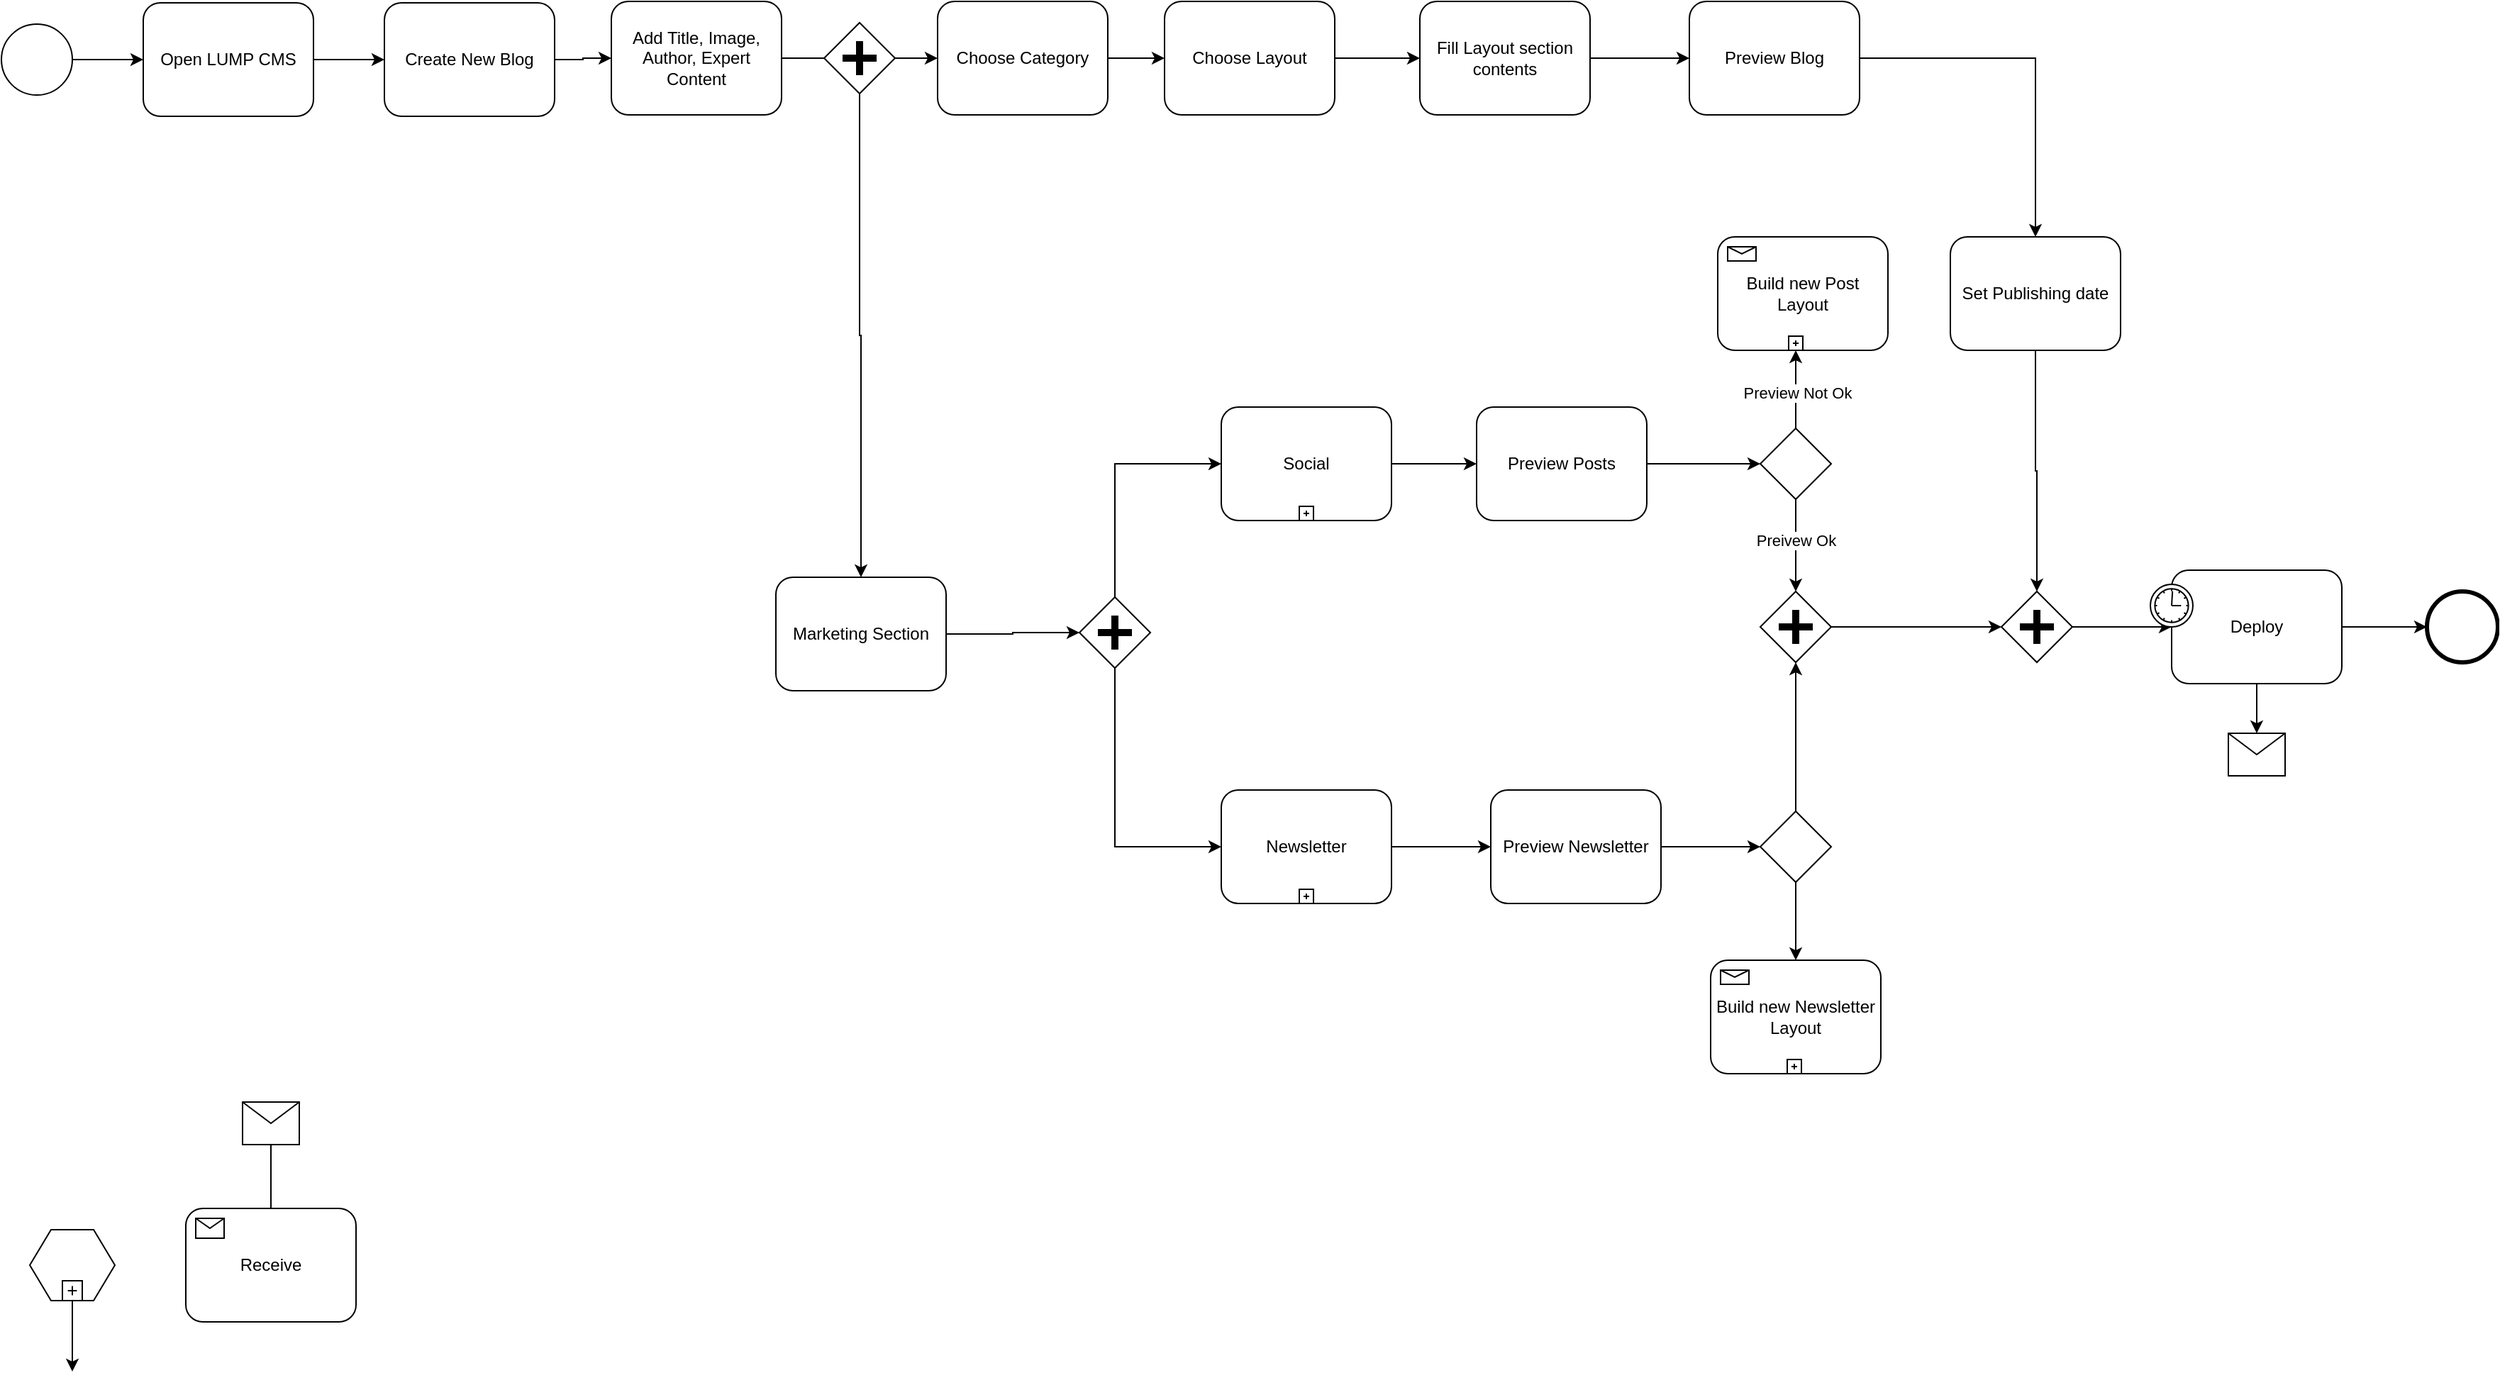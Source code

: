 <mxfile version="16.5.3" type="github">
  <diagram name="Page-1" id="2a216829-ef6e-dabb-86c1-c78162f3ba2b">
    <mxGraphModel dx="857" dy="1578" grid="1" gridSize="10" guides="1" tooltips="1" connect="1" arrows="1" fold="1" page="1" pageScale="1" pageWidth="850" pageHeight="1100" background="none" math="0" shadow="0">
      <root>
        <mxCell id="0" />
        <mxCell id="1" parent="0" />
        <mxCell id="7a84cebc1def654-1" value="" style="shape=mxgraph.bpmn.shape;html=1;verticalLabelPosition=bottom;labelBackgroundColor=#ffffff;verticalAlign=top;perimeter=ellipsePerimeter;outline=standard;symbol=general;" parent="1" vertex="1">
          <mxGeometry x="80" y="-570" width="50" height="50" as="geometry" />
        </mxCell>
        <mxCell id="7a84cebc1def654-2" value="Open LUMP CMS" style="shape=ext;rounded=1;html=1;whiteSpace=wrap;" parent="1" vertex="1">
          <mxGeometry x="180" y="-585" width="120" height="80" as="geometry" />
        </mxCell>
        <mxCell id="X5YXpkj6SkCxkb7I7DJk-2" value="" style="edgeStyle=orthogonalEdgeStyle;rounded=0;orthogonalLoop=1;jettySize=auto;html=1;" parent="1" source="7a84cebc1def654-3" target="X5YXpkj6SkCxkb7I7DJk-1" edge="1">
          <mxGeometry relative="1" as="geometry" />
        </mxCell>
        <mxCell id="7a84cebc1def654-3" value="Create New Blog" style="shape=ext;rounded=1;html=1;whiteSpace=wrap;" parent="1" vertex="1">
          <mxGeometry x="350" y="-585" width="120" height="80" as="geometry" />
        </mxCell>
        <mxCell id="7a84cebc1def654-6" value="" style="shape=hexagon;whiteSpace=wrap;html=1;perimeter=hexagonPerimeter;" parent="1" vertex="1">
          <mxGeometry x="100" y="280" width="60" height="50" as="geometry" />
        </mxCell>
        <mxCell id="7a84cebc1def654-7" value="" style="html=1;shape=plus;" parent="7a84cebc1def654-6" vertex="1">
          <mxGeometry x="0.5" y="1" width="14" height="14" relative="1" as="geometry">
            <mxPoint x="-7" y="-14" as="offset" />
          </mxGeometry>
        </mxCell>
        <mxCell id="7a84cebc1def654-14" value="Receive" style="html=1;whiteSpace=wrap;rounded=1;" parent="1" vertex="1">
          <mxGeometry x="210" y="265" width="120" height="80" as="geometry" />
        </mxCell>
        <mxCell id="7a84cebc1def654-15" value="" style="html=1;shape=message;" parent="7a84cebc1def654-14" vertex="1">
          <mxGeometry width="20" height="14" relative="1" as="geometry">
            <mxPoint x="7" y="7" as="offset" />
          </mxGeometry>
        </mxCell>
        <mxCell id="7a84cebc1def654-27" value="" style="shape=message;whiteSpace=wrap;html=1;" parent="1" vertex="1">
          <mxGeometry x="250" y="190" width="40" height="30" as="geometry" />
        </mxCell>
        <mxCell id="7a84cebc1def654-36" style="edgeStyle=orthogonalEdgeStyle;rounded=0;html=1;jettySize=auto;orthogonalLoop=1;" parent="1" source="7a84cebc1def654-1" target="7a84cebc1def654-2" edge="1">
          <mxGeometry relative="1" as="geometry" />
        </mxCell>
        <mxCell id="7a84cebc1def654-39" style="edgeStyle=orthogonalEdgeStyle;rounded=0;html=1;jettySize=auto;orthogonalLoop=1;" parent="1" source="7a84cebc1def654-2" target="7a84cebc1def654-3" edge="1">
          <mxGeometry relative="1" as="geometry" />
        </mxCell>
        <mxCell id="7a84cebc1def654-41" style="edgeStyle=orthogonalEdgeStyle;rounded=0;html=1;jettySize=auto;orthogonalLoop=1;endArrow=none;endFill=0;" parent="1" source="7a84cebc1def654-27" target="7a84cebc1def654-14" edge="1">
          <mxGeometry relative="1" as="geometry" />
        </mxCell>
        <mxCell id="7a84cebc1def654-48" style="edgeStyle=orthogonalEdgeStyle;rounded=0;html=1;jettySize=auto;orthogonalLoop=1;" parent="1" source="7a84cebc1def654-6" edge="1">
          <mxGeometry relative="1" as="geometry">
            <mxPoint x="130" y="380" as="targetPoint" />
          </mxGeometry>
        </mxCell>
        <mxCell id="X5YXpkj6SkCxkb7I7DJk-6" value="" style="edgeStyle=orthogonalEdgeStyle;rounded=0;orthogonalLoop=1;jettySize=auto;html=1;startArrow=none;" parent="1" source="h5QCOc6M9xlX3XSJMmyj-26" target="X5YXpkj6SkCxkb7I7DJk-5" edge="1">
          <mxGeometry relative="1" as="geometry" />
        </mxCell>
        <mxCell id="X5YXpkj6SkCxkb7I7DJk-1" value="Add Title, Image, Author, Expert Content" style="shape=ext;rounded=1;html=1;whiteSpace=wrap;" parent="1" vertex="1">
          <mxGeometry x="510" y="-586" width="120" height="80" as="geometry" />
        </mxCell>
        <mxCell id="X5YXpkj6SkCxkb7I7DJk-8" value="" style="edgeStyle=orthogonalEdgeStyle;rounded=0;orthogonalLoop=1;jettySize=auto;html=1;" parent="1" source="X5YXpkj6SkCxkb7I7DJk-5" target="X5YXpkj6SkCxkb7I7DJk-7" edge="1">
          <mxGeometry relative="1" as="geometry" />
        </mxCell>
        <mxCell id="X5YXpkj6SkCxkb7I7DJk-5" value="Choose Category" style="shape=ext;rounded=1;html=1;whiteSpace=wrap;" parent="1" vertex="1">
          <mxGeometry x="740" y="-586" width="120" height="80" as="geometry" />
        </mxCell>
        <mxCell id="h5QCOc6M9xlX3XSJMmyj-9" value="" style="edgeStyle=orthogonalEdgeStyle;rounded=0;orthogonalLoop=1;jettySize=auto;html=1;" edge="1" parent="1" source="X5YXpkj6SkCxkb7I7DJk-7" target="h5QCOc6M9xlX3XSJMmyj-8">
          <mxGeometry relative="1" as="geometry" />
        </mxCell>
        <mxCell id="X5YXpkj6SkCxkb7I7DJk-7" value="Choose Layout" style="shape=ext;rounded=1;html=1;whiteSpace=wrap;" parent="1" vertex="1">
          <mxGeometry x="900" y="-586" width="120" height="80" as="geometry" />
        </mxCell>
        <mxCell id="h5QCOc6M9xlX3XSJMmyj-3" value="Marketing Section" style="shape=ext;rounded=1;html=1;whiteSpace=wrap;" vertex="1" parent="1">
          <mxGeometry x="626" y="-180" width="120" height="80" as="geometry" />
        </mxCell>
        <mxCell id="h5QCOc6M9xlX3XSJMmyj-30" style="edgeStyle=orthogonalEdgeStyle;rounded=0;orthogonalLoop=1;jettySize=auto;html=1;exitX=0.5;exitY=0;exitDx=0;exitDy=0;entryX=0;entryY=0.5;entryDx=0;entryDy=0;" edge="1" parent="1" source="h5QCOc6M9xlX3XSJMmyj-4" target="h5QCOc6M9xlX3XSJMmyj-22">
          <mxGeometry relative="1" as="geometry" />
        </mxCell>
        <mxCell id="h5QCOc6M9xlX3XSJMmyj-35" style="edgeStyle=orthogonalEdgeStyle;rounded=0;orthogonalLoop=1;jettySize=auto;html=1;exitX=0.5;exitY=1;exitDx=0;exitDy=0;entryX=0;entryY=0.5;entryDx=0;entryDy=0;" edge="1" parent="1" source="h5QCOc6M9xlX3XSJMmyj-4" target="h5QCOc6M9xlX3XSJMmyj-31">
          <mxGeometry relative="1" as="geometry" />
        </mxCell>
        <mxCell id="h5QCOc6M9xlX3XSJMmyj-4" value="" style="shape=mxgraph.bpmn.shape;html=1;verticalLabelPosition=bottom;labelBackgroundColor=#ffffff;verticalAlign=top;perimeter=rhombusPerimeter;background=gateway;outline=none;symbol=parallelGw;" vertex="1" parent="1">
          <mxGeometry x="840" y="-166" width="50" height="50" as="geometry" />
        </mxCell>
        <mxCell id="h5QCOc6M9xlX3XSJMmyj-6" style="edgeStyle=orthogonalEdgeStyle;rounded=0;html=1;jettySize=auto;orthogonalLoop=1;" edge="1" parent="1" source="h5QCOc6M9xlX3XSJMmyj-3" target="h5QCOc6M9xlX3XSJMmyj-4">
          <mxGeometry relative="1" as="geometry" />
        </mxCell>
        <mxCell id="h5QCOc6M9xlX3XSJMmyj-11" value="" style="edgeStyle=orthogonalEdgeStyle;rounded=0;orthogonalLoop=1;jettySize=auto;html=1;" edge="1" parent="1" source="h5QCOc6M9xlX3XSJMmyj-8" target="h5QCOc6M9xlX3XSJMmyj-10">
          <mxGeometry relative="1" as="geometry" />
        </mxCell>
        <mxCell id="h5QCOc6M9xlX3XSJMmyj-8" value="Fill Layout section contents" style="shape=ext;rounded=1;html=1;whiteSpace=wrap;" vertex="1" parent="1">
          <mxGeometry x="1080" y="-586" width="120" height="80" as="geometry" />
        </mxCell>
        <mxCell id="h5QCOc6M9xlX3XSJMmyj-99" style="edgeStyle=orthogonalEdgeStyle;rounded=0;orthogonalLoop=1;jettySize=auto;html=1;exitX=1;exitY=0.5;exitDx=0;exitDy=0;" edge="1" parent="1" source="h5QCOc6M9xlX3XSJMmyj-10" target="h5QCOc6M9xlX3XSJMmyj-14">
          <mxGeometry relative="1" as="geometry" />
        </mxCell>
        <mxCell id="h5QCOc6M9xlX3XSJMmyj-10" value="Preview Blog" style="shape=ext;rounded=1;html=1;whiteSpace=wrap;" vertex="1" parent="1">
          <mxGeometry x="1270" y="-586" width="120" height="80" as="geometry" />
        </mxCell>
        <mxCell id="h5QCOc6M9xlX3XSJMmyj-12" value="" style="shape=mxgraph.bpmn.shape;html=1;verticalLabelPosition=bottom;labelBackgroundColor=#ffffff;verticalAlign=top;perimeter=ellipsePerimeter;outline=end;symbol=general;" vertex="1" parent="1">
          <mxGeometry x="1790" y="-170" width="50" height="50" as="geometry" />
        </mxCell>
        <mxCell id="h5QCOc6M9xlX3XSJMmyj-42" style="edgeStyle=orthogonalEdgeStyle;rounded=0;orthogonalLoop=1;jettySize=auto;html=1;exitX=0.5;exitY=1;exitDx=0;exitDy=0;entryX=0.5;entryY=0;entryDx=0;entryDy=0;" edge="1" parent="1" source="h5QCOc6M9xlX3XSJMmyj-14" target="h5QCOc6M9xlX3XSJMmyj-40">
          <mxGeometry relative="1" as="geometry" />
        </mxCell>
        <mxCell id="h5QCOc6M9xlX3XSJMmyj-14" value="Set Publishing date" style="shape=ext;rounded=1;html=1;whiteSpace=wrap;" vertex="1" parent="1">
          <mxGeometry x="1454" y="-420" width="120" height="80" as="geometry" />
        </mxCell>
        <mxCell id="h5QCOc6M9xlX3XSJMmyj-60" style="edgeStyle=orthogonalEdgeStyle;rounded=0;orthogonalLoop=1;jettySize=auto;html=1;exitX=1;exitY=0.5;exitDx=0;exitDy=0;entryX=0;entryY=0.5;entryDx=0;entryDy=0;" edge="1" parent="1" source="h5QCOc6M9xlX3XSJMmyj-22" target="h5QCOc6M9xlX3XSJMmyj-54">
          <mxGeometry relative="1" as="geometry" />
        </mxCell>
        <mxCell id="h5QCOc6M9xlX3XSJMmyj-22" value="Social" style="html=1;whiteSpace=wrap;rounded=1;" vertex="1" parent="1">
          <mxGeometry x="940" y="-300" width="120" height="80" as="geometry" />
        </mxCell>
        <mxCell id="h5QCOc6M9xlX3XSJMmyj-23" value="" style="html=1;shape=plus;" vertex="1" parent="h5QCOc6M9xlX3XSJMmyj-22">
          <mxGeometry width="10" height="10" relative="1" as="geometry">
            <mxPoint x="55" y="70" as="offset" />
          </mxGeometry>
        </mxCell>
        <mxCell id="h5QCOc6M9xlX3XSJMmyj-28" style="edgeStyle=orthogonalEdgeStyle;rounded=0;orthogonalLoop=1;jettySize=auto;html=1;exitX=0.5;exitY=1;exitDx=0;exitDy=0;" edge="1" parent="1" source="h5QCOc6M9xlX3XSJMmyj-26" target="h5QCOc6M9xlX3XSJMmyj-3">
          <mxGeometry relative="1" as="geometry" />
        </mxCell>
        <mxCell id="h5QCOc6M9xlX3XSJMmyj-26" value="" style="shape=mxgraph.bpmn.shape;html=1;verticalLabelPosition=bottom;labelBackgroundColor=#ffffff;verticalAlign=top;perimeter=rhombusPerimeter;background=gateway;outline=none;symbol=parallelGw;" vertex="1" parent="1">
          <mxGeometry x="660" y="-571" width="50" height="50" as="geometry" />
        </mxCell>
        <mxCell id="h5QCOc6M9xlX3XSJMmyj-27" value="" style="edgeStyle=orthogonalEdgeStyle;rounded=0;orthogonalLoop=1;jettySize=auto;html=1;endArrow=none;" edge="1" parent="1" source="X5YXpkj6SkCxkb7I7DJk-1" target="h5QCOc6M9xlX3XSJMmyj-26">
          <mxGeometry relative="1" as="geometry">
            <mxPoint x="632" y="-550" as="sourcePoint" />
            <mxPoint x="680" y="-550" as="targetPoint" />
          </mxGeometry>
        </mxCell>
        <mxCell id="h5QCOc6M9xlX3XSJMmyj-58" style="edgeStyle=orthogonalEdgeStyle;rounded=0;orthogonalLoop=1;jettySize=auto;html=1;exitX=1;exitY=0.5;exitDx=0;exitDy=0;entryX=0;entryY=0.5;entryDx=0;entryDy=0;" edge="1" parent="1" source="h5QCOc6M9xlX3XSJMmyj-31" target="h5QCOc6M9xlX3XSJMmyj-57">
          <mxGeometry relative="1" as="geometry" />
        </mxCell>
        <mxCell id="h5QCOc6M9xlX3XSJMmyj-31" value="Newsletter" style="html=1;whiteSpace=wrap;rounded=1;" vertex="1" parent="1">
          <mxGeometry x="940" y="-30" width="120" height="80" as="geometry" />
        </mxCell>
        <mxCell id="h5QCOc6M9xlX3XSJMmyj-32" value="" style="html=1;shape=plus;" vertex="1" parent="h5QCOc6M9xlX3XSJMmyj-31">
          <mxGeometry width="10" height="10" relative="1" as="geometry">
            <mxPoint x="55" y="70" as="offset" />
          </mxGeometry>
        </mxCell>
        <mxCell id="h5QCOc6M9xlX3XSJMmyj-41" style="edgeStyle=orthogonalEdgeStyle;rounded=0;orthogonalLoop=1;jettySize=auto;html=1;exitX=1;exitY=0.5;exitDx=0;exitDy=0;entryX=0;entryY=0.5;entryDx=0;entryDy=0;" edge="1" parent="1" source="h5QCOc6M9xlX3XSJMmyj-36" target="h5QCOc6M9xlX3XSJMmyj-40">
          <mxGeometry relative="1" as="geometry" />
        </mxCell>
        <mxCell id="h5QCOc6M9xlX3XSJMmyj-36" value="" style="shape=mxgraph.bpmn.shape;html=1;verticalLabelPosition=bottom;labelBackgroundColor=#ffffff;verticalAlign=top;perimeter=rhombusPerimeter;background=gateway;outline=none;symbol=parallelGw;" vertex="1" parent="1">
          <mxGeometry x="1320" y="-170" width="50" height="50" as="geometry" />
        </mxCell>
        <mxCell id="h5QCOc6M9xlX3XSJMmyj-52" style="edgeStyle=orthogonalEdgeStyle;rounded=0;orthogonalLoop=1;jettySize=auto;html=1;exitX=1;exitY=0.5;exitDx=0;exitDy=0;entryX=0;entryY=0.5;entryDx=0;entryDy=0;" edge="1" parent="1" source="h5QCOc6M9xlX3XSJMmyj-40" target="h5QCOc6M9xlX3XSJMmyj-50">
          <mxGeometry relative="1" as="geometry" />
        </mxCell>
        <mxCell id="h5QCOc6M9xlX3XSJMmyj-40" value="" style="shape=mxgraph.bpmn.shape;html=1;verticalLabelPosition=bottom;labelBackgroundColor=#ffffff;verticalAlign=top;perimeter=rhombusPerimeter;background=gateway;outline=none;symbol=parallelGw;" vertex="1" parent="1">
          <mxGeometry x="1490" y="-170" width="50" height="50" as="geometry" />
        </mxCell>
        <mxCell id="h5QCOc6M9xlX3XSJMmyj-53" style="edgeStyle=orthogonalEdgeStyle;rounded=0;orthogonalLoop=1;jettySize=auto;html=1;exitX=1;exitY=0.5;exitDx=0;exitDy=0;" edge="1" parent="1" source="h5QCOc6M9xlX3XSJMmyj-50" target="h5QCOc6M9xlX3XSJMmyj-12">
          <mxGeometry relative="1" as="geometry" />
        </mxCell>
        <mxCell id="h5QCOc6M9xlX3XSJMmyj-72" style="edgeStyle=orthogonalEdgeStyle;rounded=0;orthogonalLoop=1;jettySize=auto;html=1;exitX=1;exitY=0.5;exitDx=0;exitDy=0;entryX=0;entryY=0.5;entryDx=0;entryDy=0;" edge="1" parent="1" source="h5QCOc6M9xlX3XSJMmyj-54" target="h5QCOc6M9xlX3XSJMmyj-71">
          <mxGeometry relative="1" as="geometry" />
        </mxCell>
        <mxCell id="h5QCOc6M9xlX3XSJMmyj-54" value="Preview Posts" style="shape=ext;rounded=1;html=1;whiteSpace=wrap;" vertex="1" parent="1">
          <mxGeometry x="1120" y="-300" width="120" height="80" as="geometry" />
        </mxCell>
        <mxCell id="h5QCOc6M9xlX3XSJMmyj-88" style="edgeStyle=orthogonalEdgeStyle;rounded=0;orthogonalLoop=1;jettySize=auto;html=1;exitX=1;exitY=0.5;exitDx=0;exitDy=0;entryX=0;entryY=0.5;entryDx=0;entryDy=0;" edge="1" parent="1" source="h5QCOc6M9xlX3XSJMmyj-57" target="h5QCOc6M9xlX3XSJMmyj-86">
          <mxGeometry relative="1" as="geometry" />
        </mxCell>
        <mxCell id="h5QCOc6M9xlX3XSJMmyj-57" value="Preview Newsletter" style="shape=ext;rounded=1;html=1;whiteSpace=wrap;" vertex="1" parent="1">
          <mxGeometry x="1130" y="-30" width="120" height="80" as="geometry" />
        </mxCell>
        <mxCell id="h5QCOc6M9xlX3XSJMmyj-74" style="edgeStyle=orthogonalEdgeStyle;rounded=0;orthogonalLoop=1;jettySize=auto;html=1;exitX=0.5;exitY=1;exitDx=0;exitDy=0;entryX=0.5;entryY=0;entryDx=0;entryDy=0;" edge="1" parent="1" source="h5QCOc6M9xlX3XSJMmyj-71" target="h5QCOc6M9xlX3XSJMmyj-36">
          <mxGeometry relative="1" as="geometry" />
        </mxCell>
        <mxCell id="h5QCOc6M9xlX3XSJMmyj-100" value="Preivew Ok" style="edgeLabel;html=1;align=center;verticalAlign=middle;resizable=0;points=[];" vertex="1" connectable="0" parent="h5QCOc6M9xlX3XSJMmyj-74">
          <mxGeometry x="-0.104" relative="1" as="geometry">
            <mxPoint as="offset" />
          </mxGeometry>
        </mxCell>
        <mxCell id="h5QCOc6M9xlX3XSJMmyj-80" style="edgeStyle=orthogonalEdgeStyle;rounded=0;orthogonalLoop=1;jettySize=auto;html=1;exitX=0.5;exitY=0;exitDx=0;exitDy=0;entryX=0.5;entryY=1;entryDx=0;entryDy=0;" edge="1" parent="1" source="h5QCOc6M9xlX3XSJMmyj-71" target="h5QCOc6M9xlX3XSJMmyj-79">
          <mxGeometry relative="1" as="geometry" />
        </mxCell>
        <mxCell id="h5QCOc6M9xlX3XSJMmyj-101" value="Preview Not Ok" style="edgeLabel;html=1;align=center;verticalAlign=middle;resizable=0;points=[];" vertex="1" connectable="0" parent="h5QCOc6M9xlX3XSJMmyj-80">
          <mxGeometry x="-0.078" y="-1" relative="1" as="geometry">
            <mxPoint as="offset" />
          </mxGeometry>
        </mxCell>
        <mxCell id="h5QCOc6M9xlX3XSJMmyj-71" value="" style="rhombus;" vertex="1" parent="1">
          <mxGeometry x="1320" y="-285" width="50" height="50" as="geometry" />
        </mxCell>
        <mxCell id="h5QCOc6M9xlX3XSJMmyj-75" value="Build new Post Layout" style="html=1;whiteSpace=wrap;rounded=1;" vertex="1" parent="1">
          <mxGeometry x="1290" y="-420" width="120" height="80" as="geometry" />
        </mxCell>
        <mxCell id="h5QCOc6M9xlX3XSJMmyj-76" value="" style="html=1;shape=message;" vertex="1" parent="h5QCOc6M9xlX3XSJMmyj-75">
          <mxGeometry width="20" height="10" relative="1" as="geometry">
            <mxPoint x="7" y="7" as="offset" />
          </mxGeometry>
        </mxCell>
        <mxCell id="h5QCOc6M9xlX3XSJMmyj-79" value="" style="html=1;shape=plus;" vertex="1" parent="h5QCOc6M9xlX3XSJMmyj-75">
          <mxGeometry x="50" y="70" width="10" height="10" as="geometry" />
        </mxCell>
        <mxCell id="h5QCOc6M9xlX3XSJMmyj-83" value="Build new Newsletter Layout" style="html=1;whiteSpace=wrap;rounded=1;" vertex="1" parent="1">
          <mxGeometry x="1285" y="90" width="120" height="80" as="geometry" />
        </mxCell>
        <mxCell id="h5QCOc6M9xlX3XSJMmyj-84" value="" style="html=1;shape=message;" vertex="1" parent="h5QCOc6M9xlX3XSJMmyj-83">
          <mxGeometry width="20" height="10" relative="1" as="geometry">
            <mxPoint x="7" y="7" as="offset" />
          </mxGeometry>
        </mxCell>
        <mxCell id="h5QCOc6M9xlX3XSJMmyj-85" value="" style="html=1;shape=plus;" vertex="1" parent="h5QCOc6M9xlX3XSJMmyj-83">
          <mxGeometry x="54" y="70" width="10" height="10" as="geometry" />
        </mxCell>
        <mxCell id="h5QCOc6M9xlX3XSJMmyj-89" style="edgeStyle=orthogonalEdgeStyle;rounded=0;orthogonalLoop=1;jettySize=auto;html=1;exitX=0.5;exitY=0;exitDx=0;exitDy=0;entryX=0.5;entryY=1;entryDx=0;entryDy=0;" edge="1" parent="1" source="h5QCOc6M9xlX3XSJMmyj-86" target="h5QCOc6M9xlX3XSJMmyj-36">
          <mxGeometry relative="1" as="geometry" />
        </mxCell>
        <mxCell id="h5QCOc6M9xlX3XSJMmyj-90" style="edgeStyle=orthogonalEdgeStyle;rounded=0;orthogonalLoop=1;jettySize=auto;html=1;exitX=0.5;exitY=1;exitDx=0;exitDy=0;entryX=0.5;entryY=0;entryDx=0;entryDy=0;" edge="1" parent="1" source="h5QCOc6M9xlX3XSJMmyj-86" target="h5QCOc6M9xlX3XSJMmyj-83">
          <mxGeometry relative="1" as="geometry" />
        </mxCell>
        <mxCell id="h5QCOc6M9xlX3XSJMmyj-86" value="" style="rhombus;" vertex="1" parent="1">
          <mxGeometry x="1320" y="-15" width="50" height="50" as="geometry" />
        </mxCell>
        <mxCell id="h5QCOc6M9xlX3XSJMmyj-103" value="" style="group" vertex="1" connectable="0" parent="1">
          <mxGeometry x="1610" y="-185" width="120" height="145" as="geometry" />
        </mxCell>
        <mxCell id="h5QCOc6M9xlX3XSJMmyj-50" value="Deploy" style="html=1;whiteSpace=wrap;rounded=1;" vertex="1" parent="h5QCOc6M9xlX3XSJMmyj-103">
          <mxGeometry width="120" height="80" as="geometry" />
        </mxCell>
        <mxCell id="h5QCOc6M9xlX3XSJMmyj-51" value="" style="shape=mxgraph.bpmn.timer_start;perimeter=ellipsePerimeter;html=1;labelPosition=right;labelBackgroundColor=#ffffff;align=left;" vertex="1" parent="h5QCOc6M9xlX3XSJMmyj-50">
          <mxGeometry width="30" height="30" relative="1" as="geometry">
            <mxPoint x="-15" y="10" as="offset" />
          </mxGeometry>
        </mxCell>
        <mxCell id="h5QCOc6M9xlX3XSJMmyj-62" value="" style="shape=message;whiteSpace=wrap;html=1;" vertex="1" parent="h5QCOc6M9xlX3XSJMmyj-103">
          <mxGeometry x="40" y="115" width="40" height="30" as="geometry" />
        </mxCell>
        <mxCell id="h5QCOc6M9xlX3XSJMmyj-65" style="edgeStyle=orthogonalEdgeStyle;rounded=0;orthogonalLoop=1;jettySize=auto;html=1;exitX=0.5;exitY=1;exitDx=0;exitDy=0;entryX=0.5;entryY=0;entryDx=0;entryDy=0;" edge="1" parent="h5QCOc6M9xlX3XSJMmyj-103" source="h5QCOc6M9xlX3XSJMmyj-50" target="h5QCOc6M9xlX3XSJMmyj-62">
          <mxGeometry relative="1" as="geometry" />
        </mxCell>
      </root>
    </mxGraphModel>
  </diagram>
</mxfile>

